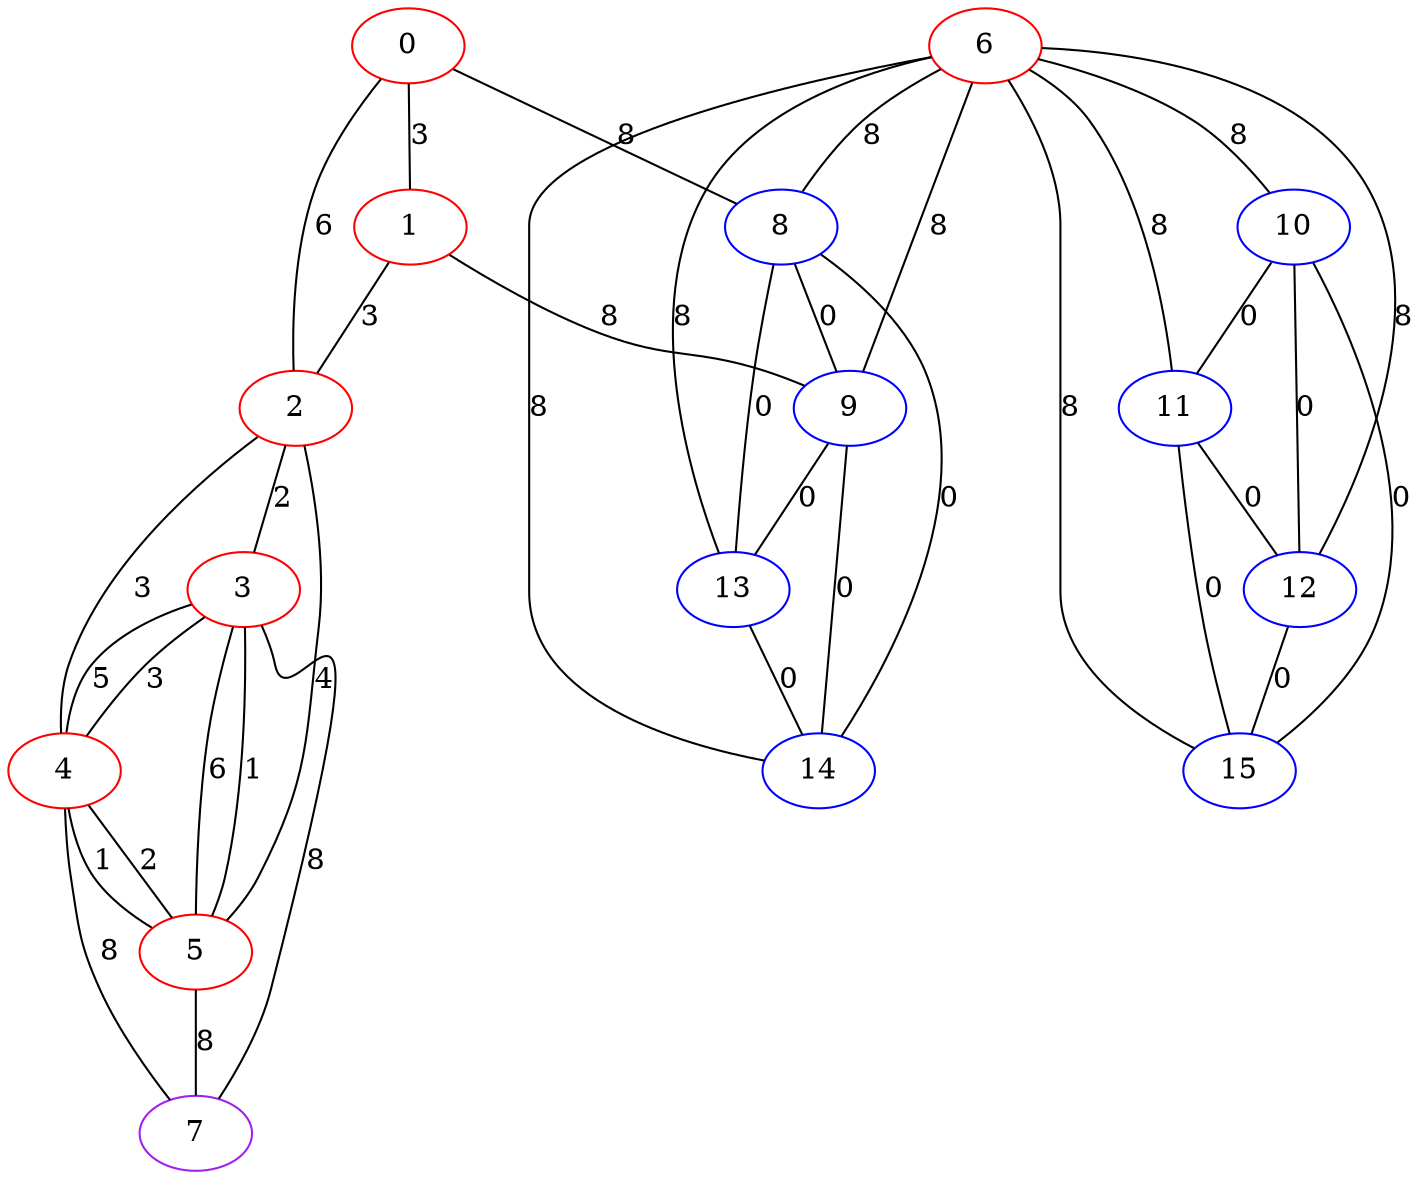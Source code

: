 graph "" {
0 [color=red, weight=1];
1 [color=red, weight=1];
2 [color=red, weight=1];
3 [color=red, weight=1];
4 [color=red, weight=1];
5 [color=red, weight=1];
6 [color=red, weight=1];
7 [color=purple, weight=4];
8 [color=blue, weight=3];
9 [color=blue, weight=3];
10 [color=blue, weight=3];
11 [color=blue, weight=3];
12 [color=blue, weight=3];
13 [color=blue, weight=3];
14 [color=blue, weight=3];
15 [color=blue, weight=3];
0 -- 8  [key=0, label=8];
0 -- 1  [key=0, label=3];
0 -- 2  [key=0, label=6];
1 -- 9  [key=0, label=8];
1 -- 2  [key=0, label=3];
2 -- 3  [key=0, label=2];
2 -- 4  [key=0, label=3];
2 -- 5  [key=0, label=4];
3 -- 4  [key=0, label=3];
3 -- 4  [key=1, label=5];
3 -- 5  [key=0, label=1];
3 -- 5  [key=1, label=6];
3 -- 7  [key=0, label=8];
4 -- 5  [key=0, label=2];
4 -- 5  [key=1, label=1];
4 -- 7  [key=0, label=8];
5 -- 7  [key=0, label=8];
6 -- 8  [key=0, label=8];
6 -- 9  [key=0, label=8];
6 -- 10  [key=0, label=8];
6 -- 11  [key=0, label=8];
6 -- 12  [key=0, label=8];
6 -- 13  [key=0, label=8];
6 -- 14  [key=0, label=8];
6 -- 15  [key=0, label=8];
8 -- 9  [key=0, label=0];
8 -- 13  [key=0, label=0];
8 -- 14  [key=0, label=0];
9 -- 13  [key=0, label=0];
9 -- 14  [key=0, label=0];
10 -- 11  [key=0, label=0];
10 -- 12  [key=0, label=0];
10 -- 15  [key=0, label=0];
11 -- 12  [key=0, label=0];
11 -- 15  [key=0, label=0];
12 -- 15  [key=0, label=0];
13 -- 14  [key=0, label=0];
}
